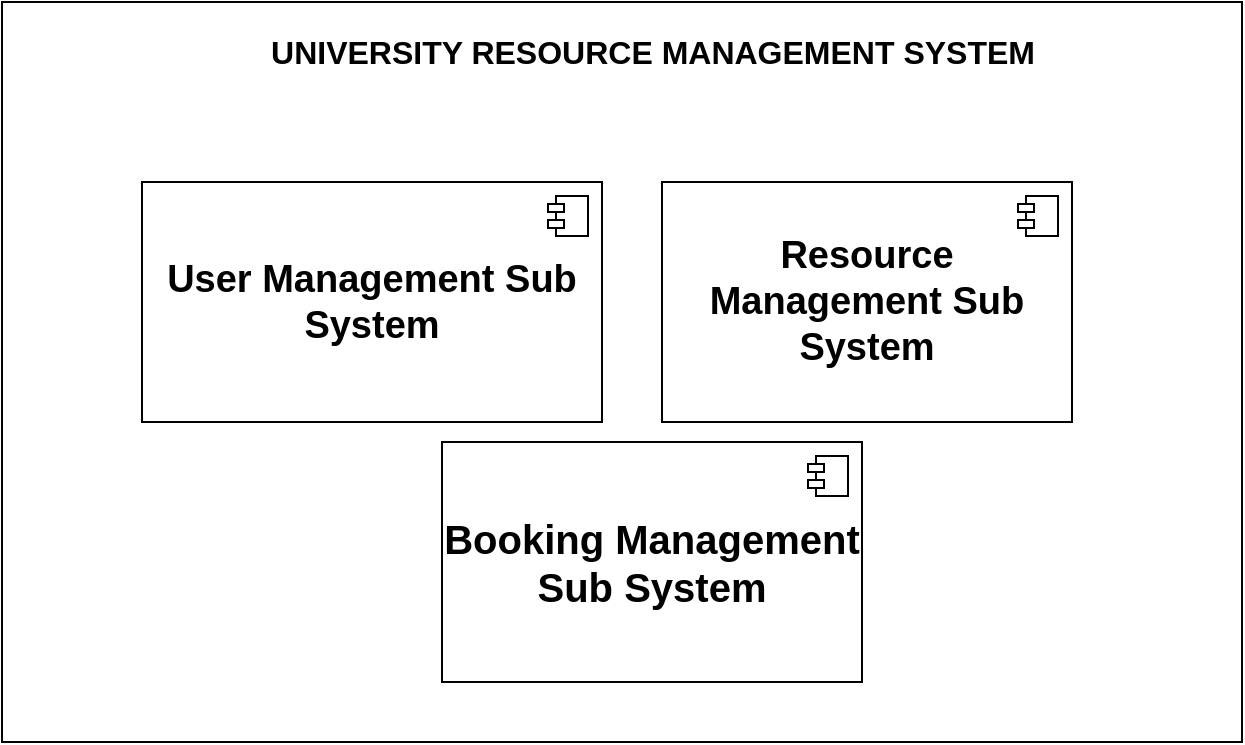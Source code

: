 <mxfile version="24.7.8">
  <diagram name="Page-1" id="eG60a22RxPKMrk4xuBZd">
    <mxGraphModel dx="1036" dy="654" grid="1" gridSize="10" guides="1" tooltips="1" connect="1" arrows="1" fold="1" page="1" pageScale="1" pageWidth="850" pageHeight="1100" math="0" shadow="0">
      <root>
        <mxCell id="0" />
        <mxCell id="1" parent="0" />
        <mxCell id="0jzHvx6XjIuhRZvmY7He-7" value="" style="rounded=0;whiteSpace=wrap;html=1;" parent="1" vertex="1">
          <mxGeometry x="120" y="160" width="620" height="370" as="geometry" />
        </mxCell>
        <mxCell id="0jzHvx6XjIuhRZvmY7He-1" value="&lt;b&gt;&lt;font style=&quot;font-size: 19px;&quot;&gt;User Management Sub System&lt;/font&gt;&lt;/b&gt;" style="html=1;dropTarget=0;whiteSpace=wrap;" parent="1" vertex="1">
          <mxGeometry x="190" y="250" width="230" height="120" as="geometry" />
        </mxCell>
        <mxCell id="0jzHvx6XjIuhRZvmY7He-2" value="" style="shape=module;jettyWidth=8;jettyHeight=4;" parent="0jzHvx6XjIuhRZvmY7He-1" vertex="1">
          <mxGeometry x="1" width="20" height="20" relative="1" as="geometry">
            <mxPoint x="-27" y="7" as="offset" />
          </mxGeometry>
        </mxCell>
        <mxCell id="0jzHvx6XjIuhRZvmY7He-3" value="&lt;b&gt;&lt;font style=&quot;font-size: 19px;&quot;&gt;Resource Management Sub System&lt;/font&gt;&lt;/b&gt;" style="html=1;dropTarget=0;whiteSpace=wrap;" parent="1" vertex="1">
          <mxGeometry x="450" y="250" width="205" height="120" as="geometry" />
        </mxCell>
        <mxCell id="0jzHvx6XjIuhRZvmY7He-4" value="" style="shape=module;jettyWidth=8;jettyHeight=4;" parent="0jzHvx6XjIuhRZvmY7He-3" vertex="1">
          <mxGeometry x="1" width="20" height="20" relative="1" as="geometry">
            <mxPoint x="-27" y="7" as="offset" />
          </mxGeometry>
        </mxCell>
        <mxCell id="0jzHvx6XjIuhRZvmY7He-5" value="&lt;b&gt;&lt;font style=&quot;font-size: 20px;&quot;&gt;Booking Management Sub System&lt;/font&gt;&lt;/b&gt;" style="html=1;dropTarget=0;whiteSpace=wrap;" parent="1" vertex="1">
          <mxGeometry x="340" y="380" width="210" height="120" as="geometry" />
        </mxCell>
        <mxCell id="0jzHvx6XjIuhRZvmY7He-6" value="" style="shape=module;jettyWidth=8;jettyHeight=4;" parent="0jzHvx6XjIuhRZvmY7He-5" vertex="1">
          <mxGeometry x="1" width="20" height="20" relative="1" as="geometry">
            <mxPoint x="-27" y="7" as="offset" />
          </mxGeometry>
        </mxCell>
        <mxCell id="0jzHvx6XjIuhRZvmY7He-8" value="&lt;b&gt;&lt;font style=&quot;font-size: 16px;&quot;&gt;UNIVERSITY RESOURCE MANAGEMENT SYSTEM&lt;/font&gt;&lt;/b&gt;" style="text;html=1;align=center;verticalAlign=middle;resizable=0;points=[];autosize=1;strokeColor=none;fillColor=none;" parent="1" vertex="1">
          <mxGeometry x="240" y="170" width="410" height="30" as="geometry" />
        </mxCell>
      </root>
    </mxGraphModel>
  </diagram>
</mxfile>
